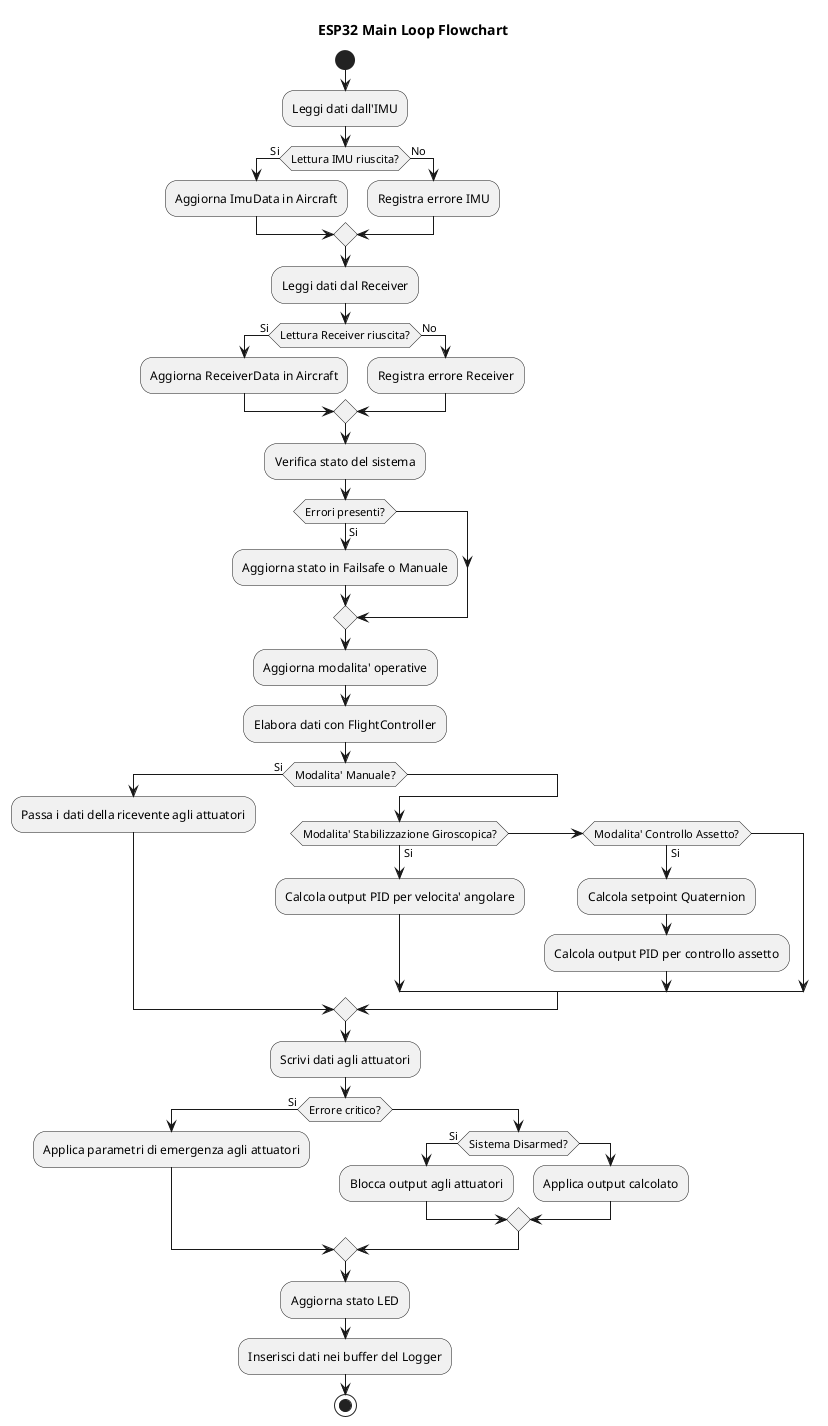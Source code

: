 @startuml esp32_loop_flowchart

title ESP32 Main Loop Flowchart

start
:Leggi dati dall'IMU;
if (Lettura IMU riuscita?) then (Si)
  :Aggiorna ImuData in Aircraft;
else (No)
  :Registra errore IMU;
endif

:Leggi dati dal Receiver;
if (Lettura Receiver riuscita?) then (Si)
  :Aggiorna ReceiverData in Aircraft;
else (No)
  :Registra errore Receiver;
endif

:Verifica stato del sistema;
if (Errori presenti?) then (Si)
  :Aggiorna stato in Failsafe o Manuale;
endif

:Aggiorna modalita' operative;
:Elabora dati con FlightController;
if (Modalita' Manuale?) then (Si)
  :Passa i dati della ricevente agli attuatori;
else
  if (Modalita' Stabilizzazione Giroscopica?) then (Si)
    :Calcola output PID per velocita' angolare;
  else if (Modalita' Controllo Assetto?) then (Si)
    :Calcola setpoint Quaternion;
    :Calcola output PID per controllo assetto;
  endif
endif

:Scrivi dati agli attuatori;
if (Errore critico?) then (Si)
  :Applica parametri di emergenza agli attuatori;
else
  if (Sistema Disarmed?) then (Si)
    :Blocca output agli attuatori;
  else
    :Applica output calcolato;
  endif
endif

:Aggiorna stato LED;

:Inserisci dati nei buffer del Logger;

stop

@enduml
